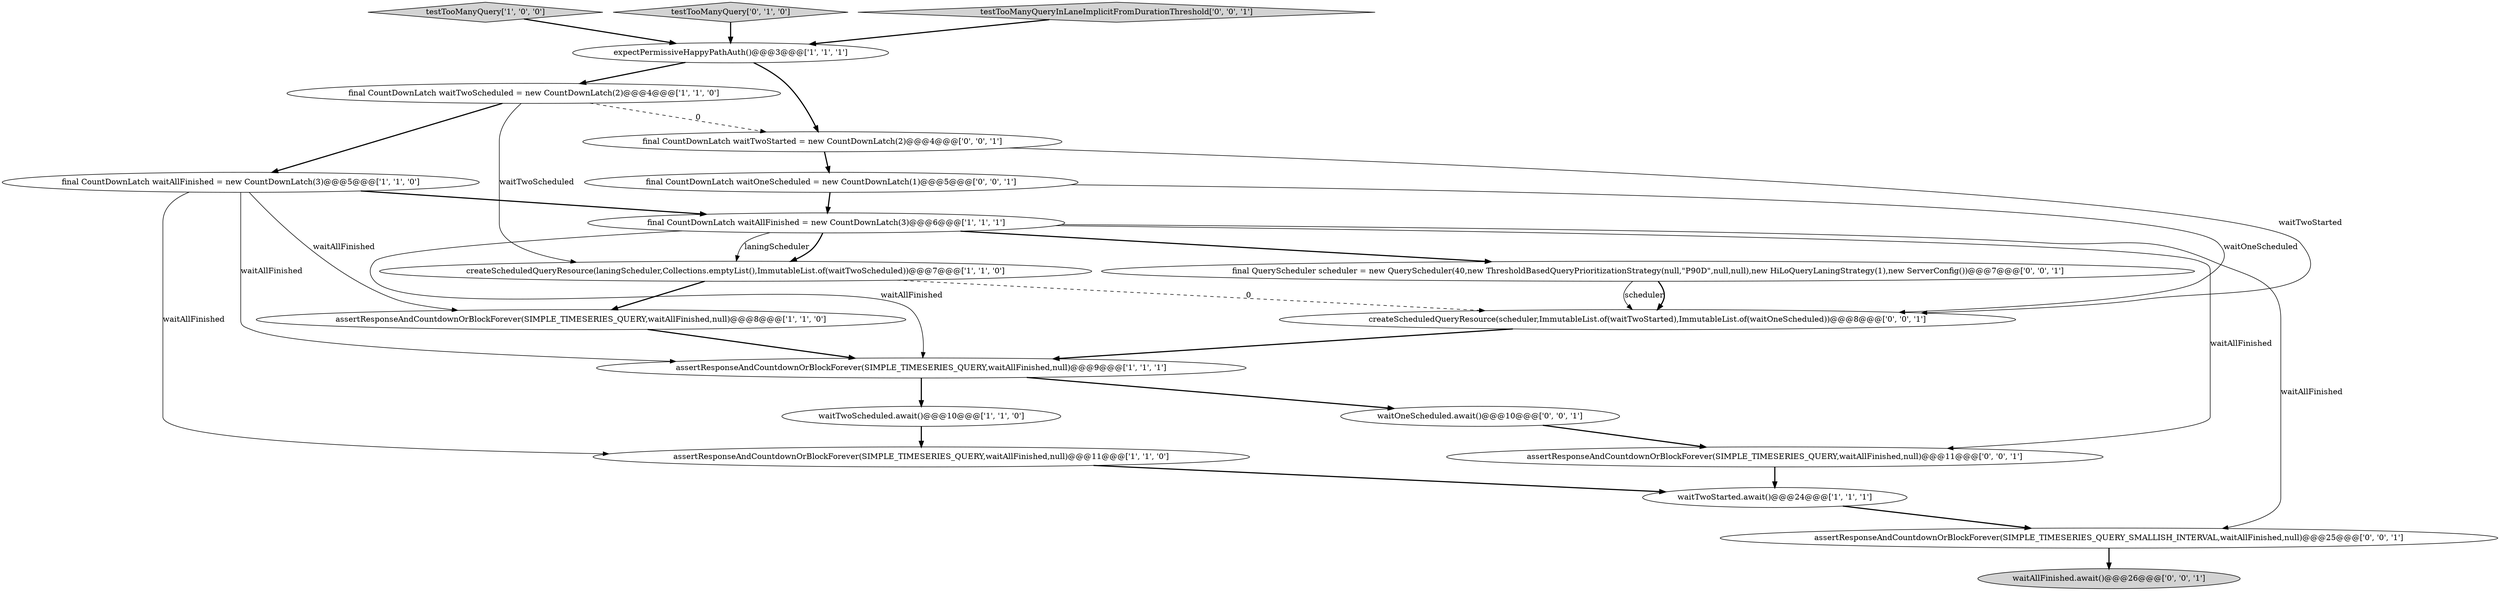 digraph {
4 [style = filled, label = "createScheduledQueryResource(laningScheduler,Collections.emptyList(),ImmutableList.of(waitTwoScheduled))@@@7@@@['1', '1', '0']", fillcolor = white, shape = ellipse image = "AAA0AAABBB1BBB"];
19 [style = filled, label = "createScheduledQueryResource(scheduler,ImmutableList.of(waitTwoStarted),ImmutableList.of(waitOneScheduled))@@@8@@@['0', '0', '1']", fillcolor = white, shape = ellipse image = "AAA0AAABBB3BBB"];
12 [style = filled, label = "assertResponseAndCountdownOrBlockForever(SIMPLE_TIMESERIES_QUERY_SMALLISH_INTERVAL,waitAllFinished,null)@@@25@@@['0', '0', '1']", fillcolor = white, shape = ellipse image = "AAA0AAABBB3BBB"];
18 [style = filled, label = "waitOneScheduled.await()@@@10@@@['0', '0', '1']", fillcolor = white, shape = ellipse image = "AAA0AAABBB3BBB"];
17 [style = filled, label = "final CountDownLatch waitOneScheduled = new CountDownLatch(1)@@@5@@@['0', '0', '1']", fillcolor = white, shape = ellipse image = "AAA0AAABBB3BBB"];
2 [style = filled, label = "assertResponseAndCountdownOrBlockForever(SIMPLE_TIMESERIES_QUERY,waitAllFinished,null)@@@9@@@['1', '1', '1']", fillcolor = white, shape = ellipse image = "AAA0AAABBB1BBB"];
6 [style = filled, label = "final CountDownLatch waitAllFinished = new CountDownLatch(3)@@@5@@@['1', '1', '0']", fillcolor = white, shape = ellipse image = "AAA0AAABBB1BBB"];
20 [style = filled, label = "waitAllFinished.await()@@@26@@@['0', '0', '1']", fillcolor = lightgray, shape = ellipse image = "AAA0AAABBB3BBB"];
0 [style = filled, label = "assertResponseAndCountdownOrBlockForever(SIMPLE_TIMESERIES_QUERY,waitAllFinished,null)@@@11@@@['1', '1', '0']", fillcolor = white, shape = ellipse image = "AAA0AAABBB1BBB"];
8 [style = filled, label = "waitTwoScheduled.await()@@@10@@@['1', '1', '0']", fillcolor = white, shape = ellipse image = "AAA0AAABBB1BBB"];
10 [style = filled, label = "testTooManyQuery['1', '0', '0']", fillcolor = lightgray, shape = diamond image = "AAA0AAABBB1BBB"];
13 [style = filled, label = "final QueryScheduler scheduler = new QueryScheduler(40,new ThresholdBasedQueryPrioritizationStrategy(null,\"P90D\",null,null),new HiLoQueryLaningStrategy(1),new ServerConfig())@@@7@@@['0', '0', '1']", fillcolor = white, shape = ellipse image = "AAA0AAABBB3BBB"];
7 [style = filled, label = "final CountDownLatch waitAllFinished = new CountDownLatch(3)@@@6@@@['1', '1', '1']", fillcolor = white, shape = ellipse image = "AAA0AAABBB1BBB"];
11 [style = filled, label = "testTooManyQuery['0', '1', '0']", fillcolor = lightgray, shape = diamond image = "AAA0AAABBB2BBB"];
5 [style = filled, label = "assertResponseAndCountdownOrBlockForever(SIMPLE_TIMESERIES_QUERY,waitAllFinished,null)@@@8@@@['1', '1', '0']", fillcolor = white, shape = ellipse image = "AAA0AAABBB1BBB"];
15 [style = filled, label = "testTooManyQueryInLaneImplicitFromDurationThreshold['0', '0', '1']", fillcolor = lightgray, shape = diamond image = "AAA0AAABBB3BBB"];
9 [style = filled, label = "waitTwoStarted.await()@@@24@@@['1', '1', '1']", fillcolor = white, shape = ellipse image = "AAA0AAABBB1BBB"];
1 [style = filled, label = "final CountDownLatch waitTwoScheduled = new CountDownLatch(2)@@@4@@@['1', '1', '0']", fillcolor = white, shape = ellipse image = "AAA0AAABBB1BBB"];
14 [style = filled, label = "final CountDownLatch waitTwoStarted = new CountDownLatch(2)@@@4@@@['0', '0', '1']", fillcolor = white, shape = ellipse image = "AAA0AAABBB3BBB"];
3 [style = filled, label = "expectPermissiveHappyPathAuth()@@@3@@@['1', '1', '1']", fillcolor = white, shape = ellipse image = "AAA0AAABBB1BBB"];
16 [style = filled, label = "assertResponseAndCountdownOrBlockForever(SIMPLE_TIMESERIES_QUERY,waitAllFinished,null)@@@11@@@['0', '0', '1']", fillcolor = white, shape = ellipse image = "AAA0AAABBB3BBB"];
5->2 [style = bold, label=""];
13->19 [style = solid, label="scheduler"];
11->3 [style = bold, label=""];
14->17 [style = bold, label=""];
3->14 [style = bold, label=""];
14->19 [style = solid, label="waitTwoStarted"];
13->19 [style = bold, label=""];
8->0 [style = bold, label=""];
1->4 [style = solid, label="waitTwoScheduled"];
7->4 [style = solid, label="laningScheduler"];
4->5 [style = bold, label=""];
0->9 [style = bold, label=""];
1->14 [style = dashed, label="0"];
17->19 [style = solid, label="waitOneScheduled"];
1->6 [style = bold, label=""];
10->3 [style = bold, label=""];
3->1 [style = bold, label=""];
2->8 [style = bold, label=""];
7->13 [style = bold, label=""];
2->18 [style = bold, label=""];
7->2 [style = solid, label="waitAllFinished"];
7->4 [style = bold, label=""];
7->16 [style = solid, label="waitAllFinished"];
18->16 [style = bold, label=""];
12->20 [style = bold, label=""];
6->2 [style = solid, label="waitAllFinished"];
15->3 [style = bold, label=""];
19->2 [style = bold, label=""];
6->0 [style = solid, label="waitAllFinished"];
4->19 [style = dashed, label="0"];
6->7 [style = bold, label=""];
17->7 [style = bold, label=""];
7->12 [style = solid, label="waitAllFinished"];
9->12 [style = bold, label=""];
6->5 [style = solid, label="waitAllFinished"];
16->9 [style = bold, label=""];
}
